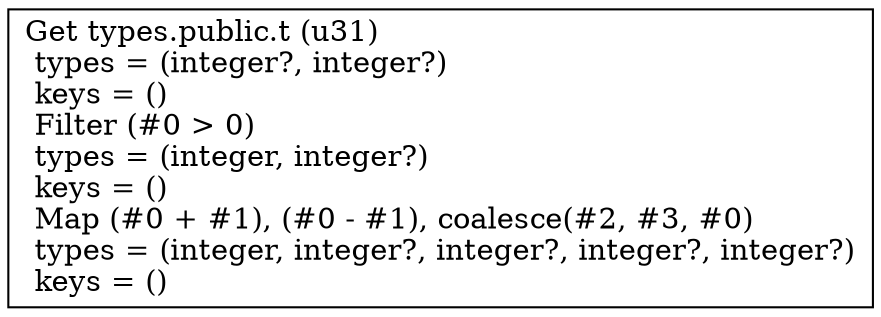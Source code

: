 digraph G {
    node0 [shape = record, label=" Get types.public.t (u31)\l  types = (integer?, integer?)\l  keys = ()\l Filter (#0 \> 0)\l  types = (integer, integer?)\l  keys = ()\l Map (#0 + #1), (#0 - #1), coalesce(#2, #3, #0)\l  types = (integer, integer?, integer?, integer?, integer?)\l  keys = ()\l"]
}
